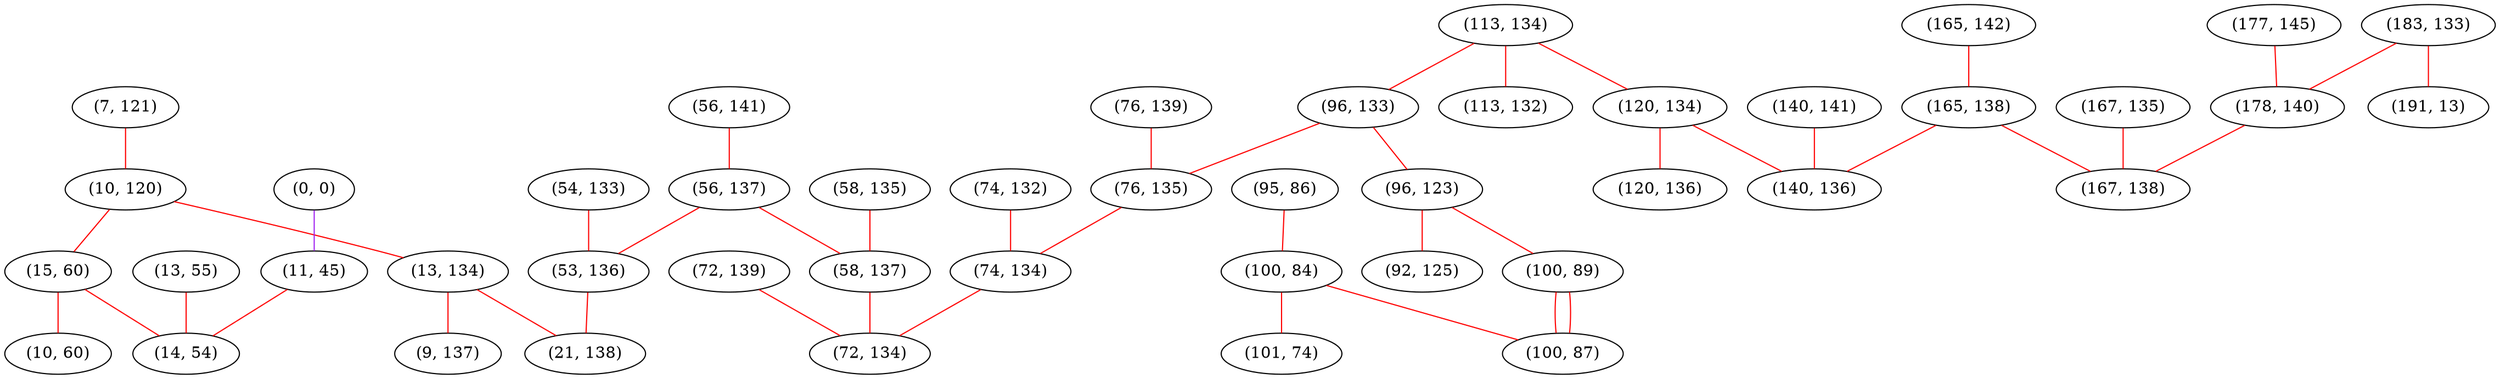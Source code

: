 graph "" {
"(13, 55)";
"(113, 134)";
"(74, 132)";
"(72, 139)";
"(54, 133)";
"(165, 142)";
"(183, 133)";
"(76, 139)";
"(165, 138)";
"(177, 145)";
"(140, 141)";
"(120, 134)";
"(167, 135)";
"(7, 121)";
"(10, 120)";
"(95, 86)";
"(191, 13)";
"(56, 141)";
"(96, 133)";
"(76, 135)";
"(113, 132)";
"(100, 84)";
"(56, 137)";
"(96, 123)";
"(0, 0)";
"(178, 140)";
"(74, 134)";
"(100, 89)";
"(53, 136)";
"(15, 60)";
"(100, 87)";
"(167, 138)";
"(58, 135)";
"(11, 45)";
"(13, 134)";
"(120, 136)";
"(92, 125)";
"(9, 137)";
"(58, 137)";
"(21, 138)";
"(72, 134)";
"(101, 74)";
"(140, 136)";
"(10, 60)";
"(14, 54)";
"(13, 55)" -- "(14, 54)"  [color=red, key=0, weight=1];
"(113, 134)" -- "(120, 134)"  [color=red, key=0, weight=1];
"(113, 134)" -- "(96, 133)"  [color=red, key=0, weight=1];
"(113, 134)" -- "(113, 132)"  [color=red, key=0, weight=1];
"(74, 132)" -- "(74, 134)"  [color=red, key=0, weight=1];
"(72, 139)" -- "(72, 134)"  [color=red, key=0, weight=1];
"(54, 133)" -- "(53, 136)"  [color=red, key=0, weight=1];
"(165, 142)" -- "(165, 138)"  [color=red, key=0, weight=1];
"(183, 133)" -- "(191, 13)"  [color=red, key=0, weight=1];
"(183, 133)" -- "(178, 140)"  [color=red, key=0, weight=1];
"(76, 139)" -- "(76, 135)"  [color=red, key=0, weight=1];
"(165, 138)" -- "(167, 138)"  [color=red, key=0, weight=1];
"(165, 138)" -- "(140, 136)"  [color=red, key=0, weight=1];
"(177, 145)" -- "(178, 140)"  [color=red, key=0, weight=1];
"(140, 141)" -- "(140, 136)"  [color=red, key=0, weight=1];
"(120, 134)" -- "(120, 136)"  [color=red, key=0, weight=1];
"(120, 134)" -- "(140, 136)"  [color=red, key=0, weight=1];
"(167, 135)" -- "(167, 138)"  [color=red, key=0, weight=1];
"(7, 121)" -- "(10, 120)"  [color=red, key=0, weight=1];
"(10, 120)" -- "(13, 134)"  [color=red, key=0, weight=1];
"(10, 120)" -- "(15, 60)"  [color=red, key=0, weight=1];
"(95, 86)" -- "(100, 84)"  [color=red, key=0, weight=1];
"(56, 141)" -- "(56, 137)"  [color=red, key=0, weight=1];
"(96, 133)" -- "(76, 135)"  [color=red, key=0, weight=1];
"(96, 133)" -- "(96, 123)"  [color=red, key=0, weight=1];
"(76, 135)" -- "(74, 134)"  [color=red, key=0, weight=1];
"(100, 84)" -- "(100, 87)"  [color=red, key=0, weight=1];
"(100, 84)" -- "(101, 74)"  [color=red, key=0, weight=1];
"(56, 137)" -- "(58, 137)"  [color=red, key=0, weight=1];
"(56, 137)" -- "(53, 136)"  [color=red, key=0, weight=1];
"(96, 123)" -- "(92, 125)"  [color=red, key=0, weight=1];
"(96, 123)" -- "(100, 89)"  [color=red, key=0, weight=1];
"(0, 0)" -- "(11, 45)"  [color=purple, key=0, weight=4];
"(178, 140)" -- "(167, 138)"  [color=red, key=0, weight=1];
"(74, 134)" -- "(72, 134)"  [color=red, key=0, weight=1];
"(100, 89)" -- "(100, 87)"  [color=red, key=0, weight=1];
"(100, 89)" -- "(100, 87)"  [color=red, key=1, weight=1];
"(53, 136)" -- "(21, 138)"  [color=red, key=0, weight=1];
"(15, 60)" -- "(10, 60)"  [color=red, key=0, weight=1];
"(15, 60)" -- "(14, 54)"  [color=red, key=0, weight=1];
"(58, 135)" -- "(58, 137)"  [color=red, key=0, weight=1];
"(11, 45)" -- "(14, 54)"  [color=red, key=0, weight=1];
"(13, 134)" -- "(21, 138)"  [color=red, key=0, weight=1];
"(13, 134)" -- "(9, 137)"  [color=red, key=0, weight=1];
"(58, 137)" -- "(72, 134)"  [color=red, key=0, weight=1];
}
